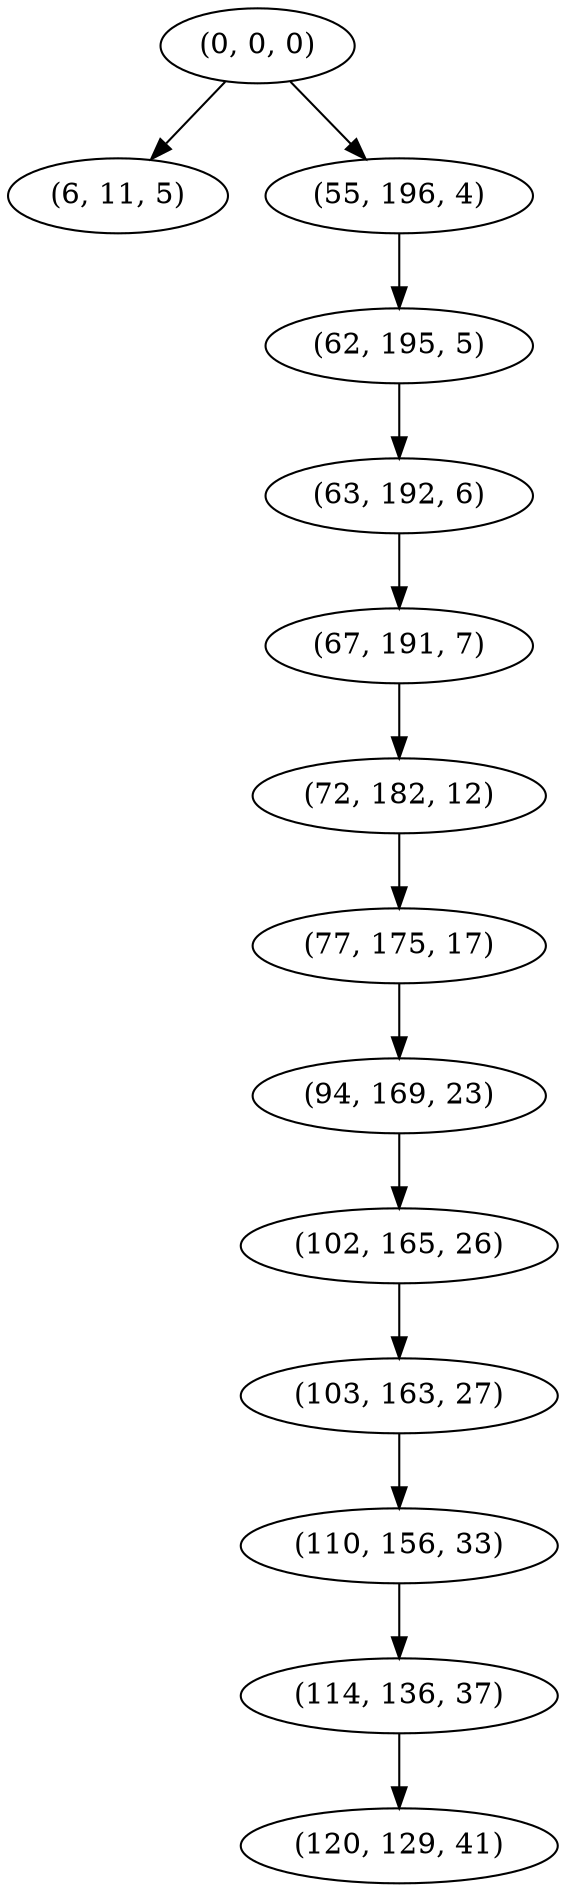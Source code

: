digraph tree {
    "(0, 0, 0)";
    "(6, 11, 5)";
    "(55, 196, 4)";
    "(62, 195, 5)";
    "(63, 192, 6)";
    "(67, 191, 7)";
    "(72, 182, 12)";
    "(77, 175, 17)";
    "(94, 169, 23)";
    "(102, 165, 26)";
    "(103, 163, 27)";
    "(110, 156, 33)";
    "(114, 136, 37)";
    "(120, 129, 41)";
    "(0, 0, 0)" -> "(6, 11, 5)";
    "(0, 0, 0)" -> "(55, 196, 4)";
    "(55, 196, 4)" -> "(62, 195, 5)";
    "(62, 195, 5)" -> "(63, 192, 6)";
    "(63, 192, 6)" -> "(67, 191, 7)";
    "(67, 191, 7)" -> "(72, 182, 12)";
    "(72, 182, 12)" -> "(77, 175, 17)";
    "(77, 175, 17)" -> "(94, 169, 23)";
    "(94, 169, 23)" -> "(102, 165, 26)";
    "(102, 165, 26)" -> "(103, 163, 27)";
    "(103, 163, 27)" -> "(110, 156, 33)";
    "(110, 156, 33)" -> "(114, 136, 37)";
    "(114, 136, 37)" -> "(120, 129, 41)";
}
